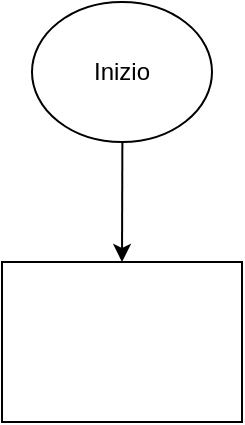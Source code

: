 <mxfile>
    <diagram id="guwYakbkarNaVBqmr2Sl" name="Page-1">
        <mxGraphModel dx="722" dy="1444" grid="1" gridSize="10" guides="1" tooltips="1" connect="1" arrows="1" fold="1" page="1" pageScale="1" pageWidth="850" pageHeight="1100" math="0" shadow="0">
            <root>
                <mxCell id="0"/>
                <mxCell id="1" parent="0"/>
                <mxCell id="4" value="" style="edgeStyle=none;html=1;" edge="1" parent="1" source="2" target="3">
                    <mxGeometry relative="1" as="geometry"/>
                </mxCell>
                <mxCell id="2" value="Inizio" style="ellipse;whiteSpace=wrap;html=1;" parent="1" vertex="1">
                    <mxGeometry x="380" y="-1090" width="90" height="70" as="geometry"/>
                </mxCell>
                <mxCell id="3" value="" style="whiteSpace=wrap;html=1;" vertex="1" parent="1">
                    <mxGeometry x="365" y="-960" width="120" height="80" as="geometry"/>
                </mxCell>
            </root>
        </mxGraphModel>
    </diagram>
</mxfile>